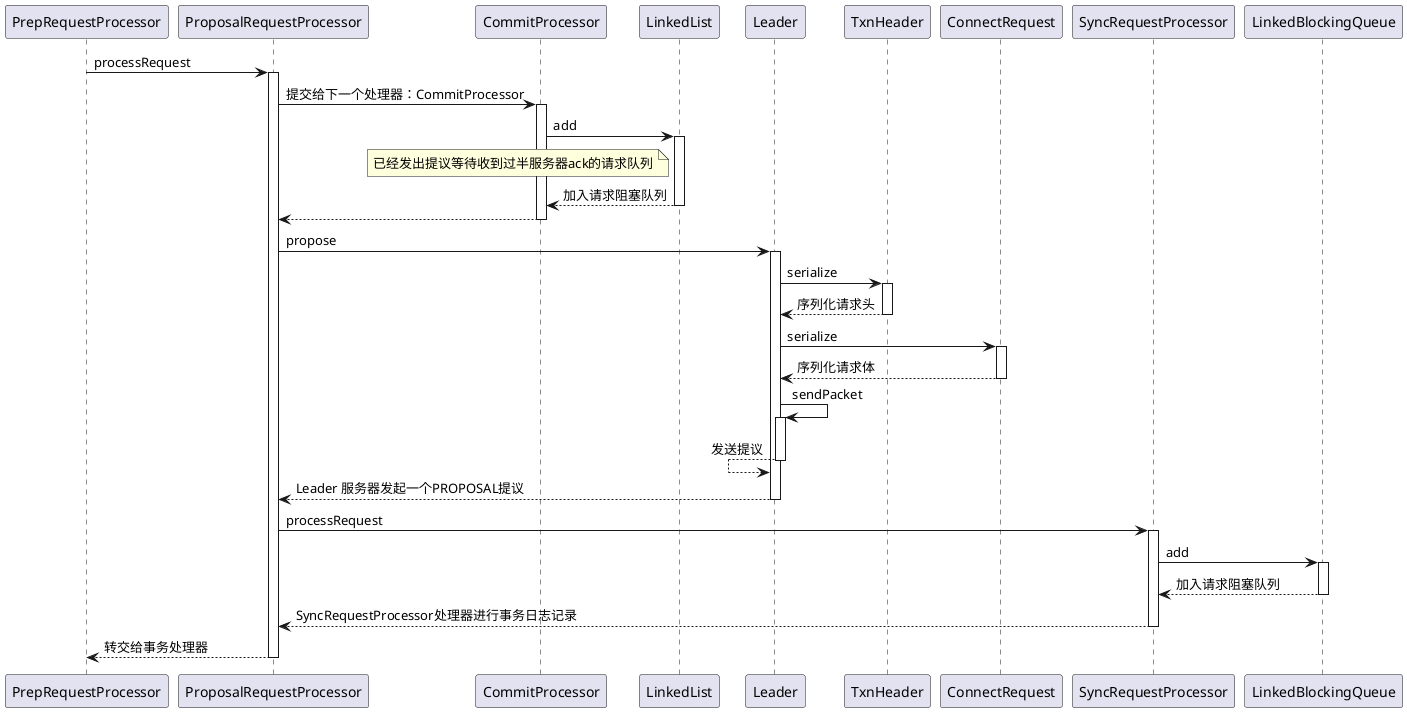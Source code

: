 @startuml

PrepRequestProcessor->ProposalRequestProcessor:processRequest
    activate ProposalRequestProcessor
    ProposalRequestProcessor->CommitProcessor:提交给下一个处理器：CommitProcessor
    activate CommitProcessor
            CommitProcessor->LinkedList:add
            activate LinkedList
            note left of LinkedList: 已经发出提议等待收到过半服务器ack的请求队列
            CommitProcessor<--LinkedList:加入请求阻塞队列
            deactivate LinkedList
    ProposalRequestProcessor<--CommitProcessor:
    deactivate CommitProcessor

    ProposalRequestProcessor->Leader:propose
    activate Leader
        Leader->TxnHeader:serialize
        activate TxnHeader
        Leader<--TxnHeader:序列化请求头
        deactivate TxnHeader

        Leader->ConnectRequest:serialize
        activate ConnectRequest
        Leader<--ConnectRequest:序列化请求体
        deactivate ConnectRequest

        Leader->Leader:sendPacket
        activate Leader
        Leader<--Leader:发送提议
        deactivate Leader

    ProposalRequestProcessor<--Leader:Leader 服务器发起一个PROPOSAL提议
    deactivate Leader

    ProposalRequestProcessor->SyncRequestProcessor:processRequest
    activate SyncRequestProcessor
        SyncRequestProcessor->LinkedBlockingQueue:add
        activate LinkedBlockingQueue
        SyncRequestProcessor<--LinkedBlockingQueue:加入请求阻塞队列
        deactivate LinkedBlockingQueue
    ProposalRequestProcessor<--SyncRequestProcessor:SyncRequestProcessor处理器进行事务日志记录
    deactivate SyncRequestProcessor

PrepRequestProcessor<--ProposalRequestProcessor:转交给事务处理器
deactivate ProposalRequestProcessor
@enduml